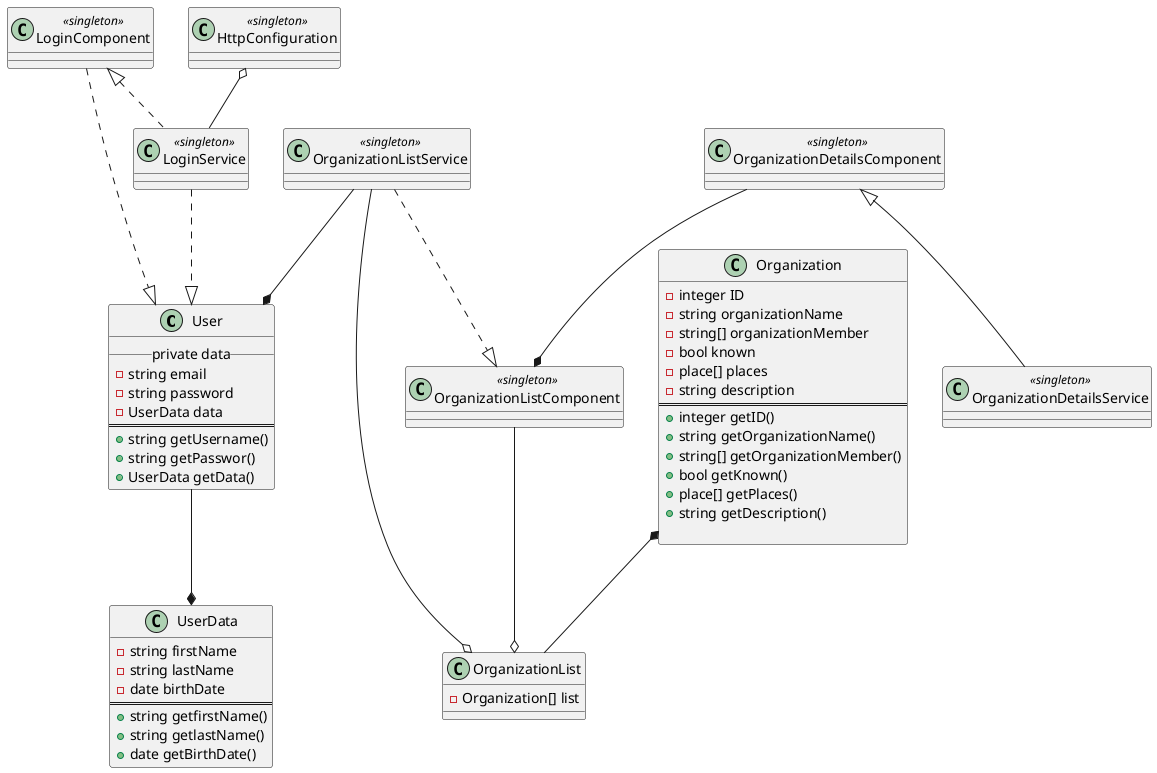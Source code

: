 @startuml
class User{
  __ private data __
  - string email
  - string password
  - UserData data
  ==
  + string getUsername()
  + string getPasswor()
  + UserData getData()
}
class UserData{
  - string firstName
  - string lastName
  - date birthDate
  ==
  + string getfirstName()
  + string getlastName()
  + date getBirthDate()
}
class Organization{
  - integer ID
  - string organizationName
  - string[] organizationMember
  - bool known
  - place[] places
  - string description
  ==
  + integer getID()
  + string getOrganizationName()
  + string[] getOrganizationMember()
  + bool getKnown()
  + place[] getPlaces()
  + string getDescription()

}
class OrganizationList{
  - Organization[] list
}
class LoginComponent <<singleton>>{}
class LoginService <<singleton>>{}
class HttpConfiguration <<singleton>>{}
class OrganizationListComponent <<singleton>>{}
class OrganizationListService <<singleton>>{}
class OrganizationDetailsComponent <<singleton>>{}
class OrganizationDetailsService <<singleton>>{}
LoginComponent <|.. LoginService
LoginService ..|> User
LoginComponent ..|> User
HttpConfiguration o-- LoginService
Organization *-- OrganizationList
OrganizationListComponent --o OrganizationList
OrganizationListService --o OrganizationList
OrganizationListService --* User
User --*  UserData
OrganizationListService ..|> OrganizationListComponent
OrganizationDetailsComponent --* OrganizationListComponent
OrganizationDetailsComponent <|-- OrganizationDetailsService
@enduml
